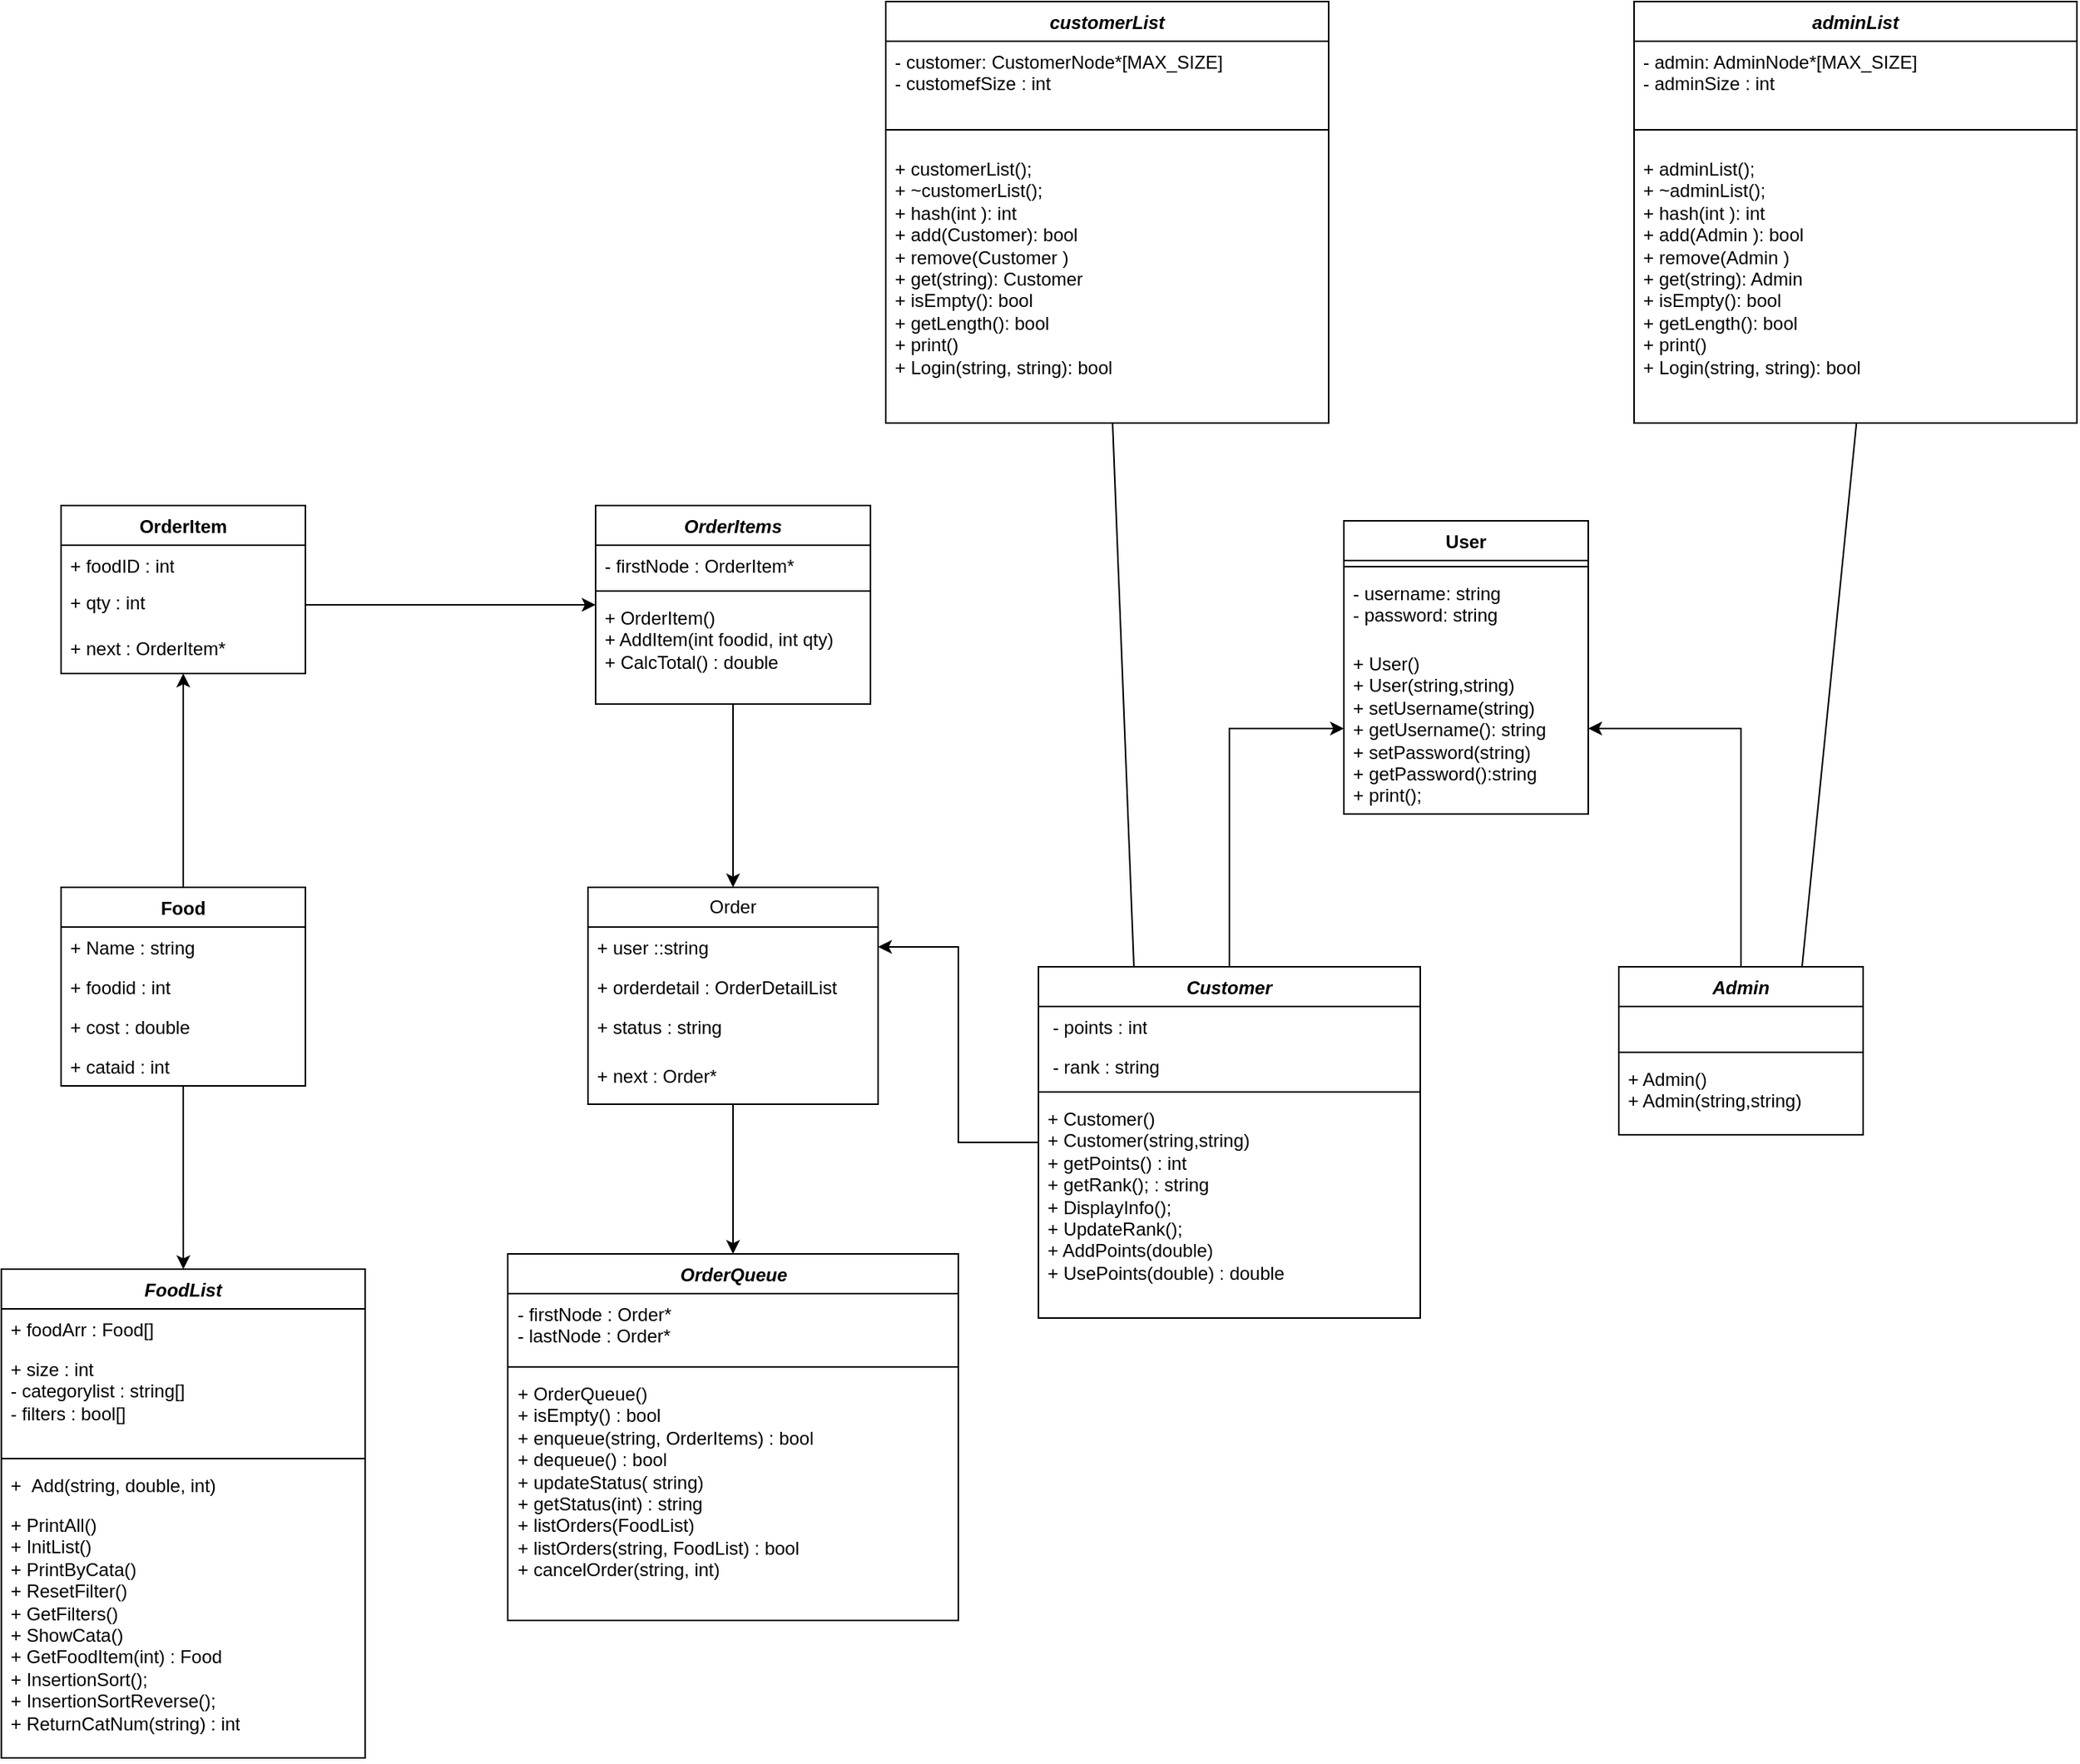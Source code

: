 <mxfile version="21.6.7" type="github">
  <diagram id="C5RBs43oDa-KdzZeNtuy" name="Page-1">
    <mxGraphModel dx="1932" dy="1773" grid="1" gridSize="10" guides="1" tooltips="1" connect="1" arrows="1" fold="1" page="1" pageScale="1" pageWidth="827" pageHeight="1169" math="0" shadow="0">
      <root>
        <mxCell id="WIyWlLk6GJQsqaUBKTNV-0" />
        <mxCell id="WIyWlLk6GJQsqaUBKTNV-1" parent="WIyWlLk6GJQsqaUBKTNV-0" />
        <mxCell id="F4Uh7PT9KSqVNdmCy0rb-5" value="User" style="swimlane;fontStyle=1;align=center;verticalAlign=top;childLayout=stackLayout;horizontal=1;startSize=26;horizontalStack=0;resizeParent=1;resizeParentMax=0;resizeLast=0;collapsible=1;marginBottom=0;whiteSpace=wrap;html=1;" parent="WIyWlLk6GJQsqaUBKTNV-1" vertex="1">
          <mxGeometry x="290" y="250" width="160" height="192" as="geometry" />
        </mxCell>
        <mxCell id="F4Uh7PT9KSqVNdmCy0rb-7" value="" style="line;strokeWidth=1;fillColor=none;align=left;verticalAlign=middle;spacingTop=-1;spacingLeft=3;spacingRight=3;rotatable=0;labelPosition=right;points=[];portConstraint=eastwest;strokeColor=inherit;" parent="F4Uh7PT9KSqVNdmCy0rb-5" vertex="1">
          <mxGeometry y="26" width="160" height="8" as="geometry" />
        </mxCell>
        <mxCell id="F4Uh7PT9KSqVNdmCy0rb-6" value="- username: string&lt;br&gt;- password: string" style="text;strokeColor=none;fillColor=none;align=left;verticalAlign=top;spacingLeft=4;spacingRight=4;overflow=hidden;rotatable=0;points=[[0,0.5],[1,0.5]];portConstraint=eastwest;whiteSpace=wrap;html=1;" parent="F4Uh7PT9KSqVNdmCy0rb-5" vertex="1">
          <mxGeometry y="34" width="160" height="46" as="geometry" />
        </mxCell>
        <mxCell id="F4Uh7PT9KSqVNdmCy0rb-8" value="+ User()&lt;br&gt;+ User(string,string)&lt;br&gt;&lt;span style=&quot;background-color: initial;&quot;&gt;+ setUsername(string)&lt;/span&gt;&lt;br&gt;&lt;div&gt;+ getUsername(): string&lt;span style=&quot;&quot;&gt;&lt;/span&gt;&lt;/div&gt;&lt;div&gt;&lt;span style=&quot;background-color: initial;&quot;&gt;+ setPassword(string)&lt;/span&gt;&lt;br&gt;&lt;/div&gt;&lt;div&gt;&lt;span style=&quot;&quot;&gt;&lt;span style=&quot;&quot;&gt;&lt;span style=&quot;white-space: pre;&quot;&gt;+ &lt;/span&gt;&lt;/span&gt;getPassword():string&lt;/span&gt;&lt;/div&gt;&lt;div&gt;&lt;span style=&quot;white-space: pre;&quot;&gt;+ &lt;/span&gt;print();&lt;/div&gt;" style="text;strokeColor=none;fillColor=none;align=left;verticalAlign=top;spacingLeft=4;spacingRight=4;overflow=hidden;rotatable=0;points=[[0,0.5],[1,0.5]];portConstraint=eastwest;whiteSpace=wrap;html=1;" parent="F4Uh7PT9KSqVNdmCy0rb-5" vertex="1">
          <mxGeometry y="80" width="160" height="112" as="geometry" />
        </mxCell>
        <mxCell id="Uw5zCoVIwiCZQKNPxRtt-34" style="edgeStyle=orthogonalEdgeStyle;rounded=0;orthogonalLoop=1;jettySize=auto;html=1;" parent="WIyWlLk6GJQsqaUBKTNV-1" source="F4Uh7PT9KSqVNdmCy0rb-9" target="Uw5zCoVIwiCZQKNPxRtt-16" edge="1">
          <mxGeometry relative="1" as="geometry" />
        </mxCell>
        <mxCell id="F4Uh7PT9KSqVNdmCy0rb-9" value="&lt;i&gt;Customer&lt;/i&gt;" style="swimlane;fontStyle=1;align=center;verticalAlign=top;childLayout=stackLayout;horizontal=1;startSize=26;horizontalStack=0;resizeParent=1;resizeParentMax=0;resizeLast=0;collapsible=1;marginBottom=0;whiteSpace=wrap;html=1;" parent="WIyWlLk6GJQsqaUBKTNV-1" vertex="1">
          <mxGeometry x="90" y="542" width="250" height="230" as="geometry" />
        </mxCell>
        <mxCell id="F4Uh7PT9KSqVNdmCy0rb-10" value="&amp;nbsp;- points : int&lt;br&gt;" style="text;strokeColor=none;fillColor=none;align=left;verticalAlign=top;spacingLeft=4;spacingRight=4;overflow=hidden;rotatable=0;points=[[0,0.5],[1,0.5]];portConstraint=eastwest;whiteSpace=wrap;html=1;" parent="F4Uh7PT9KSqVNdmCy0rb-9" vertex="1">
          <mxGeometry y="26" width="250" height="26" as="geometry" />
        </mxCell>
        <mxCell id="XT_3fEKyRopPESNf88ZJ-5" value="&amp;nbsp;- rank : string" style="text;strokeColor=none;fillColor=none;align=left;verticalAlign=top;spacingLeft=4;spacingRight=4;overflow=hidden;rotatable=0;points=[[0,0.5],[1,0.5]];portConstraint=eastwest;whiteSpace=wrap;html=1;" vertex="1" parent="F4Uh7PT9KSqVNdmCy0rb-9">
          <mxGeometry y="52" width="250" height="26" as="geometry" />
        </mxCell>
        <mxCell id="F4Uh7PT9KSqVNdmCy0rb-11" value="" style="line;strokeWidth=1;fillColor=none;align=left;verticalAlign=middle;spacingTop=-1;spacingLeft=3;spacingRight=3;rotatable=0;labelPosition=right;points=[];portConstraint=eastwest;strokeColor=inherit;" parent="F4Uh7PT9KSqVNdmCy0rb-9" vertex="1">
          <mxGeometry y="78" width="250" height="8" as="geometry" />
        </mxCell>
        <mxCell id="F4Uh7PT9KSqVNdmCy0rb-12" value="+ Customer()&lt;br style=&quot;border-color: var(--border-color);&quot;&gt;+ Customer(string,string)&lt;br&gt;&lt;div&gt;+ getPoints() : int&lt;br&gt;&lt;span style=&quot;background-color: initial;&quot;&gt;&lt;span style=&quot;white-space: pre;&quot;&gt;+&amp;nbsp;&lt;/span&gt;&lt;/span&gt;&lt;span style=&quot;background-color: initial;&quot;&gt;getRank(); : string&lt;/span&gt;&lt;/div&gt;&lt;div&gt;&lt;span style=&quot;&quot;&gt;&lt;span style=&quot;&quot;&gt;&lt;span style=&quot;white-space: pre;&quot;&gt;+ &lt;/span&gt;&lt;/span&gt;DisplayInfo();&lt;/span&gt;&lt;/div&gt;&lt;div&gt;&lt;span style=&quot;&quot;&gt;&lt;span style=&quot;&quot;&gt;&lt;span style=&quot;white-space: pre;&quot;&gt;+ &lt;/span&gt;&lt;/span&gt;UpdateRank();&lt;/span&gt;&lt;/div&gt;&lt;div&gt;&lt;span style=&quot;&quot;&gt;&lt;span style=&quot;&quot;&gt;&lt;span style=&quot;white-space: pre;&quot;&gt;+ &lt;/span&gt;&lt;/span&gt;AddPoints(double)&lt;/span&gt;&lt;/div&gt;&lt;div&gt;&lt;span style=&quot;&quot;&gt;+ UsePoints(double) : double&lt;/span&gt;&lt;/div&gt;" style="text;strokeColor=none;fillColor=none;align=left;verticalAlign=top;spacingLeft=4;spacingRight=4;overflow=hidden;rotatable=0;points=[[0,0.5],[1,0.5]];portConstraint=eastwest;whiteSpace=wrap;html=1;" parent="F4Uh7PT9KSqVNdmCy0rb-9" vertex="1">
          <mxGeometry y="86" width="250" height="144" as="geometry" />
        </mxCell>
        <mxCell id="F4Uh7PT9KSqVNdmCy0rb-15" value="&lt;i&gt;Admin&lt;/i&gt;" style="swimlane;fontStyle=1;align=center;verticalAlign=top;childLayout=stackLayout;horizontal=1;startSize=26;horizontalStack=0;resizeParent=1;resizeParentMax=0;resizeLast=0;collapsible=1;marginBottom=0;whiteSpace=wrap;html=1;" parent="WIyWlLk6GJQsqaUBKTNV-1" vertex="1">
          <mxGeometry x="470" y="542" width="160" height="110" as="geometry" />
        </mxCell>
        <mxCell id="F4Uh7PT9KSqVNdmCy0rb-16" value="&lt;br&gt;" style="text;strokeColor=none;fillColor=none;align=left;verticalAlign=top;spacingLeft=4;spacingRight=4;overflow=hidden;rotatable=0;points=[[0,0.5],[1,0.5]];portConstraint=eastwest;whiteSpace=wrap;html=1;" parent="F4Uh7PT9KSqVNdmCy0rb-15" vertex="1">
          <mxGeometry y="26" width="160" height="26" as="geometry" />
        </mxCell>
        <mxCell id="F4Uh7PT9KSqVNdmCy0rb-17" value="" style="line;strokeWidth=1;fillColor=none;align=left;verticalAlign=middle;spacingTop=-1;spacingLeft=3;spacingRight=3;rotatable=0;labelPosition=right;points=[];portConstraint=eastwest;strokeColor=inherit;" parent="F4Uh7PT9KSqVNdmCy0rb-15" vertex="1">
          <mxGeometry y="52" width="160" height="8" as="geometry" />
        </mxCell>
        <mxCell id="F4Uh7PT9KSqVNdmCy0rb-18" value="+ Admin()&lt;br style=&quot;border-color: var(--border-color);&quot;&gt;+ Admin(string,string)" style="text;strokeColor=none;fillColor=none;align=left;verticalAlign=top;spacingLeft=4;spacingRight=4;overflow=hidden;rotatable=0;points=[[0,0.5],[1,0.5]];portConstraint=eastwest;whiteSpace=wrap;html=1;" parent="F4Uh7PT9KSqVNdmCy0rb-15" vertex="1">
          <mxGeometry y="60" width="160" height="50" as="geometry" />
        </mxCell>
        <mxCell id="F4Uh7PT9KSqVNdmCy0rb-22" value="&lt;i&gt;adminList&lt;/i&gt;" style="swimlane;fontStyle=1;align=center;verticalAlign=top;childLayout=stackLayout;horizontal=1;startSize=26;horizontalStack=0;resizeParent=1;resizeParentMax=0;resizeLast=0;collapsible=1;marginBottom=0;whiteSpace=wrap;html=1;" parent="WIyWlLk6GJQsqaUBKTNV-1" vertex="1">
          <mxGeometry x="480" y="-90" width="290" height="276" as="geometry" />
        </mxCell>
        <mxCell id="F4Uh7PT9KSqVNdmCy0rb-24" value="- admin: AdminNode*[MAX_SIZE]&lt;br&gt;- adminSize : int" style="text;strokeColor=none;fillColor=none;align=left;verticalAlign=top;spacingLeft=4;spacingRight=4;overflow=hidden;rotatable=0;points=[[0,0.5],[1,0.5]];portConstraint=eastwest;whiteSpace=wrap;html=1;" parent="F4Uh7PT9KSqVNdmCy0rb-22" vertex="1">
          <mxGeometry y="26" width="290" height="46" as="geometry" />
        </mxCell>
        <mxCell id="F4Uh7PT9KSqVNdmCy0rb-23" value="" style="line;strokeWidth=1;fillColor=none;align=left;verticalAlign=middle;spacingTop=-1;spacingLeft=3;spacingRight=3;rotatable=0;labelPosition=right;points=[];portConstraint=eastwest;strokeColor=inherit;" parent="F4Uh7PT9KSqVNdmCy0rb-22" vertex="1">
          <mxGeometry y="72" width="290" height="24" as="geometry" />
        </mxCell>
        <mxCell id="F4Uh7PT9KSqVNdmCy0rb-25" value="&lt;div&gt;+ adminList();&lt;/div&gt;&lt;div&gt;&lt;span style=&quot;background-color: initial;&quot;&gt;+ ~adminList();&lt;/span&gt;&lt;/div&gt;&lt;div&gt;&lt;span style=&quot;background-color: initial;&quot;&gt;+ hash(int ): int&lt;/span&gt;&lt;/div&gt;&lt;div&gt;&lt;span style=&quot;background-color: initial;&quot;&gt;+ add(Admin ): bool&lt;/span&gt;&lt;/div&gt;&lt;div&gt;&lt;span style=&quot;background-color: initial;&quot;&gt;&lt;span style=&quot;white-space: pre;&quot;&gt;+ &lt;/span&gt;remove(Admin )&lt;/span&gt;&lt;/div&gt;&lt;div&gt;&lt;span style=&quot;background-color: initial;&quot;&gt;+&amp;nbsp;&lt;/span&gt;&lt;span style=&quot;background-color: initial;&quot;&gt;get(string): Admin&lt;/span&gt;&lt;/div&gt;&lt;div&gt;&lt;span style=&quot;background-color: initial;&quot;&gt;+ isEmpty(): bool&lt;/span&gt;&lt;/div&gt;&lt;div&gt;&lt;span style=&quot;background-color: initial;&quot;&gt;+ getLength(): bool&lt;/span&gt;&lt;/div&gt;&lt;div&gt;&lt;span style=&quot;background-color: initial;&quot;&gt;+ print()&lt;/span&gt;&lt;/div&gt;&lt;div&gt;&lt;span style=&quot;background-color: initial;&quot;&gt;+ Login(string, string): bool&lt;/span&gt;&lt;/div&gt;" style="text;strokeColor=none;fillColor=none;align=left;verticalAlign=top;spacingLeft=4;spacingRight=4;overflow=hidden;rotatable=0;points=[[0,0.5],[1,0.5]];portConstraint=eastwest;whiteSpace=wrap;html=1;" parent="F4Uh7PT9KSqVNdmCy0rb-22" vertex="1">
          <mxGeometry y="96" width="290" height="180" as="geometry" />
        </mxCell>
        <mxCell id="F4Uh7PT9KSqVNdmCy0rb-27" value="&lt;i&gt;customerList&lt;/i&gt;" style="swimlane;fontStyle=1;align=center;verticalAlign=top;childLayout=stackLayout;horizontal=1;startSize=26;horizontalStack=0;resizeParent=1;resizeParentMax=0;resizeLast=0;collapsible=1;marginBottom=0;whiteSpace=wrap;html=1;" parent="WIyWlLk6GJQsqaUBKTNV-1" vertex="1">
          <mxGeometry x="-10" y="-90" width="290" height="276" as="geometry" />
        </mxCell>
        <mxCell id="F4Uh7PT9KSqVNdmCy0rb-28" value="- customer: CustomerNode*[MAX_SIZE]&lt;br&gt;- customefSize : int&lt;span style=&quot;white-space: pre;&quot;&gt;&#x9;&lt;/span&gt;" style="text;strokeColor=none;fillColor=none;align=left;verticalAlign=top;spacingLeft=4;spacingRight=4;overflow=hidden;rotatable=0;points=[[0,0.5],[1,0.5]];portConstraint=eastwest;whiteSpace=wrap;html=1;" parent="F4Uh7PT9KSqVNdmCy0rb-27" vertex="1">
          <mxGeometry y="26" width="290" height="46" as="geometry" />
        </mxCell>
        <mxCell id="F4Uh7PT9KSqVNdmCy0rb-29" value="" style="line;strokeWidth=1;fillColor=none;align=left;verticalAlign=middle;spacingTop=-1;spacingLeft=3;spacingRight=3;rotatable=0;labelPosition=right;points=[];portConstraint=eastwest;strokeColor=inherit;" parent="F4Uh7PT9KSqVNdmCy0rb-27" vertex="1">
          <mxGeometry y="72" width="290" height="24" as="geometry" />
        </mxCell>
        <mxCell id="F4Uh7PT9KSqVNdmCy0rb-30" value="&lt;div&gt;+ customerList();&lt;/div&gt;&lt;div&gt;&lt;span style=&quot;background-color: initial;&quot;&gt;+ ~customerList();&lt;/span&gt;&lt;/div&gt;&lt;div&gt;&lt;span style=&quot;background-color: initial;&quot;&gt;+ hash(int ): int&lt;/span&gt;&lt;/div&gt;&lt;div&gt;&lt;span style=&quot;background-color: initial;&quot;&gt;+ add(Customer): bool&lt;/span&gt;&lt;/div&gt;&lt;div&gt;&lt;span style=&quot;background-color: initial;&quot;&gt;&lt;span style=&quot;white-space: pre;&quot;&gt;+ &lt;/span&gt;remove(Customer )&lt;/span&gt;&lt;/div&gt;&lt;div&gt;&lt;span style=&quot;background-color: initial;&quot;&gt;+&amp;nbsp;&lt;/span&gt;&lt;span style=&quot;background-color: initial;&quot;&gt;get(string): Customer&lt;/span&gt;&lt;/div&gt;&lt;div&gt;&lt;span style=&quot;background-color: initial;&quot;&gt;+ isEmpty(): bool&lt;/span&gt;&lt;/div&gt;&lt;div&gt;&lt;span style=&quot;background-color: initial;&quot;&gt;+ getLength(): bool&lt;/span&gt;&lt;/div&gt;&lt;div&gt;&lt;span style=&quot;background-color: initial;&quot;&gt;+ print()&lt;/span&gt;&lt;/div&gt;&lt;div&gt;&lt;span style=&quot;background-color: initial;&quot;&gt;+ Login(string, string): bool&lt;/span&gt;&lt;/div&gt;" style="text;strokeColor=none;fillColor=none;align=left;verticalAlign=top;spacingLeft=4;spacingRight=4;overflow=hidden;rotatable=0;points=[[0,0.5],[1,0.5]];portConstraint=eastwest;whiteSpace=wrap;html=1;" parent="F4Uh7PT9KSqVNdmCy0rb-27" vertex="1">
          <mxGeometry y="96" width="290" height="180" as="geometry" />
        </mxCell>
        <mxCell id="F4Uh7PT9KSqVNdmCy0rb-33" value="" style="endArrow=none;html=1;rounded=0;exitX=0.25;exitY=0;exitDx=0;exitDy=0;" parent="WIyWlLk6GJQsqaUBKTNV-1" source="F4Uh7PT9KSqVNdmCy0rb-9" target="F4Uh7PT9KSqVNdmCy0rb-30" edge="1">
          <mxGeometry width="50" height="50" relative="1" as="geometry">
            <mxPoint x="310" y="440" as="sourcePoint" />
            <mxPoint x="360" y="390" as="targetPoint" />
          </mxGeometry>
        </mxCell>
        <mxCell id="F4Uh7PT9KSqVNdmCy0rb-34" value="" style="endArrow=none;html=1;rounded=0;exitX=0.75;exitY=0;exitDx=0;exitDy=0;entryX=0.502;entryY=1.003;entryDx=0;entryDy=0;entryPerimeter=0;" parent="WIyWlLk6GJQsqaUBKTNV-1" source="F4Uh7PT9KSqVNdmCy0rb-15" target="F4Uh7PT9KSqVNdmCy0rb-25" edge="1">
          <mxGeometry width="50" height="50" relative="1" as="geometry">
            <mxPoint x="310" y="440" as="sourcePoint" />
            <mxPoint x="360" y="390" as="targetPoint" />
          </mxGeometry>
        </mxCell>
        <mxCell id="NnawjAGhsoZth6e_I13s-0" style="edgeStyle=orthogonalEdgeStyle;rounded=0;orthogonalLoop=1;jettySize=auto;html=1;entryX=0.5;entryY=0;entryDx=0;entryDy=0;" parent="WIyWlLk6GJQsqaUBKTNV-1" source="717un5NZY9DqzgN_jYeW-10" target="Uw5zCoVIwiCZQKNPxRtt-15" edge="1">
          <mxGeometry relative="1" as="geometry" />
        </mxCell>
        <mxCell id="717un5NZY9DqzgN_jYeW-10" value="&lt;i&gt;OrderItems&lt;/i&gt;" style="swimlane;fontStyle=1;align=center;verticalAlign=top;childLayout=stackLayout;horizontal=1;startSize=26;horizontalStack=0;resizeParent=1;resizeParentMax=0;resizeLast=0;collapsible=1;marginBottom=0;whiteSpace=wrap;html=1;" parent="WIyWlLk6GJQsqaUBKTNV-1" vertex="1">
          <mxGeometry x="-200" y="240" width="180" height="130" as="geometry" />
        </mxCell>
        <mxCell id="717un5NZY9DqzgN_jYeW-11" value="- firstNode : OrderItem*" style="text;strokeColor=none;fillColor=none;align=left;verticalAlign=top;spacingLeft=4;spacingRight=4;overflow=hidden;rotatable=0;points=[[0,0.5],[1,0.5]];portConstraint=eastwest;whiteSpace=wrap;html=1;" parent="717un5NZY9DqzgN_jYeW-10" vertex="1">
          <mxGeometry y="26" width="180" height="26" as="geometry" />
        </mxCell>
        <mxCell id="717un5NZY9DqzgN_jYeW-12" value="" style="line;strokeWidth=1;fillColor=none;align=left;verticalAlign=middle;spacingTop=-1;spacingLeft=3;spacingRight=3;rotatable=0;labelPosition=right;points=[];portConstraint=eastwest;strokeColor=inherit;" parent="717un5NZY9DqzgN_jYeW-10" vertex="1">
          <mxGeometry y="52" width="180" height="8" as="geometry" />
        </mxCell>
        <mxCell id="717un5NZY9DqzgN_jYeW-13" value="+ OrderItem()&lt;br&gt;+ AddItem(int foodid, int qty)&lt;br&gt;+ CalcTotal() : double" style="text;strokeColor=none;fillColor=none;align=left;verticalAlign=top;spacingLeft=4;spacingRight=4;overflow=hidden;rotatable=0;points=[[0,0.5],[1,0.5]];portConstraint=eastwest;whiteSpace=wrap;html=1;" parent="717un5NZY9DqzgN_jYeW-10" vertex="1">
          <mxGeometry y="60" width="180" height="70" as="geometry" />
        </mxCell>
        <mxCell id="717un5NZY9DqzgN_jYeW-16" value="&lt;i&gt;FoodList&lt;/i&gt;" style="swimlane;fontStyle=1;align=center;verticalAlign=top;childLayout=stackLayout;horizontal=1;startSize=26;horizontalStack=0;resizeParent=1;resizeParentMax=0;resizeLast=0;collapsible=1;marginBottom=0;whiteSpace=wrap;html=1;" parent="WIyWlLk6GJQsqaUBKTNV-1" vertex="1">
          <mxGeometry x="-589.13" y="740" width="238.25" height="320" as="geometry" />
        </mxCell>
        <mxCell id="717un5NZY9DqzgN_jYeW-17" value="+ foodArr : Food[]&lt;br&gt;" style="text;strokeColor=none;fillColor=none;align=left;verticalAlign=top;spacingLeft=4;spacingRight=4;overflow=hidden;rotatable=0;points=[[0,0.5],[1,0.5]];portConstraint=eastwest;whiteSpace=wrap;html=1;" parent="717un5NZY9DqzgN_jYeW-16" vertex="1">
          <mxGeometry y="26" width="238.25" height="26" as="geometry" />
        </mxCell>
        <mxCell id="NnawjAGhsoZth6e_I13s-4" value="+ size : int&lt;br&gt;- categorylist : string[]&lt;br&gt;- filters : bool[]" style="text;strokeColor=none;fillColor=none;align=left;verticalAlign=top;spacingLeft=4;spacingRight=4;overflow=hidden;rotatable=0;points=[[0,0.5],[1,0.5]];portConstraint=eastwest;whiteSpace=wrap;html=1;" parent="717un5NZY9DqzgN_jYeW-16" vertex="1">
          <mxGeometry y="52" width="238.25" height="68" as="geometry" />
        </mxCell>
        <mxCell id="717un5NZY9DqzgN_jYeW-18" value="" style="line;strokeWidth=1;fillColor=none;align=left;verticalAlign=middle;spacingTop=-1;spacingLeft=3;spacingRight=3;rotatable=0;labelPosition=right;points=[];portConstraint=eastwest;strokeColor=inherit;" parent="717un5NZY9DqzgN_jYeW-16" vertex="1">
          <mxGeometry y="120" width="238.25" height="8" as="geometry" />
        </mxCell>
        <mxCell id="717un5NZY9DqzgN_jYeW-19" value="+&amp;nbsp;&amp;nbsp;Add(string, double, int)" style="text;strokeColor=none;fillColor=none;align=left;verticalAlign=top;spacingLeft=4;spacingRight=4;overflow=hidden;rotatable=0;points=[[0,0.5],[1,0.5]];portConstraint=eastwest;whiteSpace=wrap;html=1;" parent="717un5NZY9DqzgN_jYeW-16" vertex="1">
          <mxGeometry y="128" width="238.25" height="26" as="geometry" />
        </mxCell>
        <mxCell id="NnawjAGhsoZth6e_I13s-13" value="+ PrintAll()&lt;br style=&quot;border-color: var(--border-color);&quot;&gt;+ InitList()&lt;br&gt;+ PrintByCata()&lt;br&gt;+ ResetFilter()&lt;br&gt;+&amp;nbsp;GetFilters()&lt;br&gt;+&amp;nbsp;ShowCata()&lt;br&gt;+&lt;span style=&quot;&quot;&gt;&amp;nbsp;&lt;/span&gt;&lt;span style=&quot;background-color: initial;&quot;&gt;GetFoodItem(int) : Food&lt;/span&gt;&lt;span style=&quot;background-color: initial;&quot;&gt;&lt;span style=&quot;&quot;&gt;&lt;br&gt;&lt;/span&gt;&lt;/span&gt;&lt;div&gt;&lt;span style=&quot;&quot;&gt;&lt;span style=&quot;&quot;&gt;&lt;span style=&quot;&quot;&gt;+&lt;/span&gt;&lt;/span&gt;&amp;nbsp;InsertionSort();&lt;/span&gt;&lt;/div&gt;&lt;div&gt;&lt;span style=&quot;&quot;&gt;&lt;span style=&quot;&quot;&gt;&lt;span style=&quot;&quot;&gt;+ &lt;/span&gt;&lt;/span&gt;InsertionSortReverse();&lt;/span&gt;&lt;/div&gt;&lt;div&gt;&lt;span style=&quot;&quot;&gt;+ ReturnCatNum(string) : int&lt;br&gt;&lt;/span&gt;&lt;/div&gt;&lt;span style=&quot;&quot;&gt;&lt;/span&gt;" style="text;strokeColor=none;fillColor=none;align=left;verticalAlign=top;spacingLeft=4;spacingRight=4;overflow=hidden;rotatable=0;points=[[0,0.5],[1,0.5]];portConstraint=eastwest;whiteSpace=wrap;html=1;" parent="717un5NZY9DqzgN_jYeW-16" vertex="1">
          <mxGeometry y="154" width="238.25" height="166" as="geometry" />
        </mxCell>
        <mxCell id="NnawjAGhsoZth6e_I13s-6" style="edgeStyle=orthogonalEdgeStyle;rounded=0;orthogonalLoop=1;jettySize=auto;html=1;" parent="WIyWlLk6GJQsqaUBKTNV-1" source="717un5NZY9DqzgN_jYeW-20" target="717un5NZY9DqzgN_jYeW-16" edge="1">
          <mxGeometry relative="1" as="geometry" />
        </mxCell>
        <mxCell id="NnawjAGhsoZth6e_I13s-8" style="edgeStyle=orthogonalEdgeStyle;rounded=0;orthogonalLoop=1;jettySize=auto;html=1;" parent="WIyWlLk6GJQsqaUBKTNV-1" source="717un5NZY9DqzgN_jYeW-20" target="717un5NZY9DqzgN_jYeW-24" edge="1">
          <mxGeometry relative="1" as="geometry" />
        </mxCell>
        <mxCell id="717un5NZY9DqzgN_jYeW-20" value="Food" style="swimlane;fontStyle=1;align=center;verticalAlign=top;childLayout=stackLayout;horizontal=1;startSize=26;horizontalStack=0;resizeParent=1;resizeParentMax=0;resizeLast=0;collapsible=1;marginBottom=0;whiteSpace=wrap;html=1;" parent="WIyWlLk6GJQsqaUBKTNV-1" vertex="1">
          <mxGeometry x="-550" y="490" width="160" height="130" as="geometry" />
        </mxCell>
        <mxCell id="717un5NZY9DqzgN_jYeW-21" value="+ Name : string" style="text;strokeColor=none;fillColor=none;align=left;verticalAlign=top;spacingLeft=4;spacingRight=4;overflow=hidden;rotatable=0;points=[[0,0.5],[1,0.5]];portConstraint=eastwest;whiteSpace=wrap;html=1;" parent="717un5NZY9DqzgN_jYeW-20" vertex="1">
          <mxGeometry y="26" width="160" height="26" as="geometry" />
        </mxCell>
        <mxCell id="NnawjAGhsoZth6e_I13s-1" value="+ foodid : int" style="text;strokeColor=none;fillColor=none;align=left;verticalAlign=top;spacingLeft=4;spacingRight=4;overflow=hidden;rotatable=0;points=[[0,0.5],[1,0.5]];portConstraint=eastwest;whiteSpace=wrap;html=1;" parent="717un5NZY9DqzgN_jYeW-20" vertex="1">
          <mxGeometry y="52" width="160" height="26" as="geometry" />
        </mxCell>
        <mxCell id="NnawjAGhsoZth6e_I13s-2" value="+ cost : double" style="text;strokeColor=none;fillColor=none;align=left;verticalAlign=top;spacingLeft=4;spacingRight=4;overflow=hidden;rotatable=0;points=[[0,0.5],[1,0.5]];portConstraint=eastwest;whiteSpace=wrap;html=1;" parent="717un5NZY9DqzgN_jYeW-20" vertex="1">
          <mxGeometry y="78" width="160" height="26" as="geometry" />
        </mxCell>
        <mxCell id="NnawjAGhsoZth6e_I13s-3" value="+ cataid : int" style="text;strokeColor=none;fillColor=none;align=left;verticalAlign=top;spacingLeft=4;spacingRight=4;overflow=hidden;rotatable=0;points=[[0,0.5],[1,0.5]];portConstraint=eastwest;whiteSpace=wrap;html=1;" parent="717un5NZY9DqzgN_jYeW-20" vertex="1">
          <mxGeometry y="104" width="160" height="26" as="geometry" />
        </mxCell>
        <mxCell id="717un5NZY9DqzgN_jYeW-24" value="OrderItem" style="swimlane;fontStyle=1;align=center;verticalAlign=top;childLayout=stackLayout;horizontal=1;startSize=26;horizontalStack=0;resizeParent=1;resizeParentMax=0;resizeLast=0;collapsible=1;marginBottom=0;whiteSpace=wrap;html=1;" parent="WIyWlLk6GJQsqaUBKTNV-1" vertex="1">
          <mxGeometry x="-550" y="240" width="160" height="110" as="geometry" />
        </mxCell>
        <mxCell id="717un5NZY9DqzgN_jYeW-25" value="+ foodID : int" style="text;strokeColor=none;fillColor=none;align=left;verticalAlign=top;spacingLeft=4;spacingRight=4;overflow=hidden;rotatable=0;points=[[0,0.5],[1,0.5]];portConstraint=eastwest;whiteSpace=wrap;html=1;" parent="717un5NZY9DqzgN_jYeW-24" vertex="1">
          <mxGeometry y="26" width="160" height="24" as="geometry" />
        </mxCell>
        <mxCell id="717un5NZY9DqzgN_jYeW-29" value="+ qty : int" style="text;strokeColor=none;fillColor=none;align=left;verticalAlign=top;spacingLeft=4;spacingRight=4;overflow=hidden;rotatable=0;points=[[0,0.5],[1,0.5]];portConstraint=eastwest;whiteSpace=wrap;html=1;" parent="717un5NZY9DqzgN_jYeW-24" vertex="1">
          <mxGeometry y="50" width="160" height="30" as="geometry" />
        </mxCell>
        <mxCell id="717un5NZY9DqzgN_jYeW-30" value="+ next : OrderItem*" style="text;strokeColor=none;fillColor=none;align=left;verticalAlign=top;spacingLeft=4;spacingRight=4;overflow=hidden;rotatable=0;points=[[0,0.5],[1,0.5]];portConstraint=eastwest;whiteSpace=wrap;html=1;" parent="717un5NZY9DqzgN_jYeW-24" vertex="1">
          <mxGeometry y="80" width="160" height="30" as="geometry" />
        </mxCell>
        <mxCell id="Uw5zCoVIwiCZQKNPxRtt-2" style="edgeStyle=orthogonalEdgeStyle;rounded=0;orthogonalLoop=1;jettySize=auto;html=1;" parent="WIyWlLk6GJQsqaUBKTNV-1" source="717un5NZY9DqzgN_jYeW-29" target="717un5NZY9DqzgN_jYeW-10" edge="1">
          <mxGeometry relative="1" as="geometry" />
        </mxCell>
        <mxCell id="f6zvtB29TigLOaqgMklJ-0" style="edgeStyle=orthogonalEdgeStyle;rounded=0;orthogonalLoop=1;jettySize=auto;html=1;exitX=0.5;exitY=0;exitDx=0;exitDy=0;" parent="WIyWlLk6GJQsqaUBKTNV-1" source="F4Uh7PT9KSqVNdmCy0rb-9" target="F4Uh7PT9KSqVNdmCy0rb-8" edge="1">
          <mxGeometry relative="1" as="geometry">
            <mxPoint x="-100" y="388" as="sourcePoint" />
            <Array as="points" />
            <mxPoint x="-100" y="485" as="targetPoint" />
          </mxGeometry>
        </mxCell>
        <mxCell id="Uw5zCoVIwiCZQKNPxRtt-3" value="&lt;i&gt;OrderQueue&lt;/i&gt;" style="swimlane;fontStyle=1;align=center;verticalAlign=top;childLayout=stackLayout;horizontal=1;startSize=26;horizontalStack=0;resizeParent=1;resizeParentMax=0;resizeLast=0;collapsible=1;marginBottom=0;whiteSpace=wrap;html=1;" parent="WIyWlLk6GJQsqaUBKTNV-1" vertex="1">
          <mxGeometry x="-257.5" y="730" width="295" height="240" as="geometry" />
        </mxCell>
        <mxCell id="Uw5zCoVIwiCZQKNPxRtt-4" value="&lt;div&gt;- firstNode : Order*&lt;span style=&quot;&quot;&gt;&lt;/span&gt;&lt;/div&gt;&lt;div&gt;&lt;span style=&quot;&quot;&gt;&lt;span style=&quot;&quot;&gt;&lt;span style=&quot;white-space: pre;&quot;&gt;-&amp;nbsp;&lt;/span&gt;&lt;/span&gt;lastNode : Order*&lt;/span&gt;&lt;/div&gt;&lt;div&gt;&lt;br&gt;&lt;/div&gt;" style="text;strokeColor=none;fillColor=none;align=left;verticalAlign=top;spacingLeft=4;spacingRight=4;overflow=hidden;rotatable=0;points=[[0,0.5],[1,0.5]];portConstraint=eastwest;whiteSpace=wrap;html=1;" parent="Uw5zCoVIwiCZQKNPxRtt-3" vertex="1">
          <mxGeometry y="26" width="295" height="44" as="geometry" />
        </mxCell>
        <mxCell id="Uw5zCoVIwiCZQKNPxRtt-5" value="" style="line;strokeWidth=1;fillColor=none;align=left;verticalAlign=middle;spacingTop=-1;spacingLeft=3;spacingRight=3;rotatable=0;labelPosition=right;points=[];portConstraint=eastwest;strokeColor=inherit;" parent="Uw5zCoVIwiCZQKNPxRtt-3" vertex="1">
          <mxGeometry y="70" width="295" height="8" as="geometry" />
        </mxCell>
        <mxCell id="Uw5zCoVIwiCZQKNPxRtt-6" value="+&amp;nbsp;OrderQueue()&lt;br&gt;+&amp;nbsp;isEmpty() : bool&lt;br&gt;+&amp;nbsp;enqueue(string, OrderItems) : bool&lt;br&gt;+&amp;nbsp;dequeue() : bool&lt;br&gt;+&amp;nbsp;updateStatus( string)&lt;br&gt;+&amp;nbsp;getStatus(int) : string&lt;br&gt;+&amp;nbsp;listOrders(FoodList)&lt;br&gt;+ listOrders(string, FoodList) : bool&lt;br&gt;+&amp;nbsp;cancelOrder(string, int)" style="text;strokeColor=none;fillColor=none;align=left;verticalAlign=top;spacingLeft=4;spacingRight=4;overflow=hidden;rotatable=0;points=[[0,0.5],[1,0.5]];portConstraint=eastwest;whiteSpace=wrap;html=1;" parent="Uw5zCoVIwiCZQKNPxRtt-3" vertex="1">
          <mxGeometry y="78" width="295" height="162" as="geometry" />
        </mxCell>
        <mxCell id="f6zvtB29TigLOaqgMklJ-4" style="edgeStyle=orthogonalEdgeStyle;rounded=0;orthogonalLoop=1;jettySize=auto;html=1;exitX=0.5;exitY=0;exitDx=0;exitDy=0;entryX=1;entryY=0.5;entryDx=0;entryDy=0;" parent="WIyWlLk6GJQsqaUBKTNV-1" source="F4Uh7PT9KSqVNdmCy0rb-15" target="F4Uh7PT9KSqVNdmCy0rb-8" edge="1">
          <mxGeometry relative="1" as="geometry">
            <mxPoint x="370" y="474.47" as="sourcePoint" />
            <Array as="points" />
            <mxPoint x="440" y="375.47" as="targetPoint" />
          </mxGeometry>
        </mxCell>
        <mxCell id="Uw5zCoVIwiCZQKNPxRtt-19" style="edgeStyle=orthogonalEdgeStyle;rounded=0;orthogonalLoop=1;jettySize=auto;html=1;" parent="WIyWlLk6GJQsqaUBKTNV-1" source="Uw5zCoVIwiCZQKNPxRtt-15" target="Uw5zCoVIwiCZQKNPxRtt-3" edge="1">
          <mxGeometry relative="1" as="geometry" />
        </mxCell>
        <mxCell id="Uw5zCoVIwiCZQKNPxRtt-15" value="Order" style="swimlane;fontStyle=0;childLayout=stackLayout;horizontal=1;startSize=26;fillColor=none;horizontalStack=0;resizeParent=1;resizeParentMax=0;resizeLast=0;collapsible=1;marginBottom=0;whiteSpace=wrap;html=1;" parent="WIyWlLk6GJQsqaUBKTNV-1" vertex="1">
          <mxGeometry x="-205" y="490" width="190" height="142" as="geometry">
            <mxRectangle x="-220" y="450" width="70" height="30" as="alternateBounds" />
          </mxGeometry>
        </mxCell>
        <mxCell id="Uw5zCoVIwiCZQKNPxRtt-16" value="+ user ::string" style="text;strokeColor=none;fillColor=none;align=left;verticalAlign=top;spacingLeft=4;spacingRight=4;overflow=hidden;rotatable=0;points=[[0,0.5],[1,0.5]];portConstraint=eastwest;whiteSpace=wrap;html=1;" parent="Uw5zCoVIwiCZQKNPxRtt-15" vertex="1">
          <mxGeometry y="26" width="190" height="26" as="geometry" />
        </mxCell>
        <mxCell id="Uw5zCoVIwiCZQKNPxRtt-17" value="+ orderdetail : OrderDetailList" style="text;strokeColor=none;fillColor=none;align=left;verticalAlign=top;spacingLeft=4;spacingRight=4;overflow=hidden;rotatable=0;points=[[0,0.5],[1,0.5]];portConstraint=eastwest;whiteSpace=wrap;html=1;" parent="Uw5zCoVIwiCZQKNPxRtt-15" vertex="1">
          <mxGeometry y="52" width="190" height="26" as="geometry" />
        </mxCell>
        <mxCell id="Uw5zCoVIwiCZQKNPxRtt-18" value="+ status : string" style="text;strokeColor=none;fillColor=none;align=left;verticalAlign=top;spacingLeft=4;spacingRight=4;overflow=hidden;rotatable=0;points=[[0,0.5],[1,0.5]];portConstraint=eastwest;whiteSpace=wrap;html=1;" parent="Uw5zCoVIwiCZQKNPxRtt-15" vertex="1">
          <mxGeometry y="78" width="190" height="32" as="geometry" />
        </mxCell>
        <mxCell id="Uw5zCoVIwiCZQKNPxRtt-32" value="+ next : Order*" style="text;strokeColor=none;fillColor=none;align=left;verticalAlign=top;spacingLeft=4;spacingRight=4;overflow=hidden;rotatable=0;points=[[0,0.5],[1,0.5]];portConstraint=eastwest;whiteSpace=wrap;html=1;" parent="Uw5zCoVIwiCZQKNPxRtt-15" vertex="1">
          <mxGeometry y="110" width="190" height="32" as="geometry" />
        </mxCell>
      </root>
    </mxGraphModel>
  </diagram>
</mxfile>
